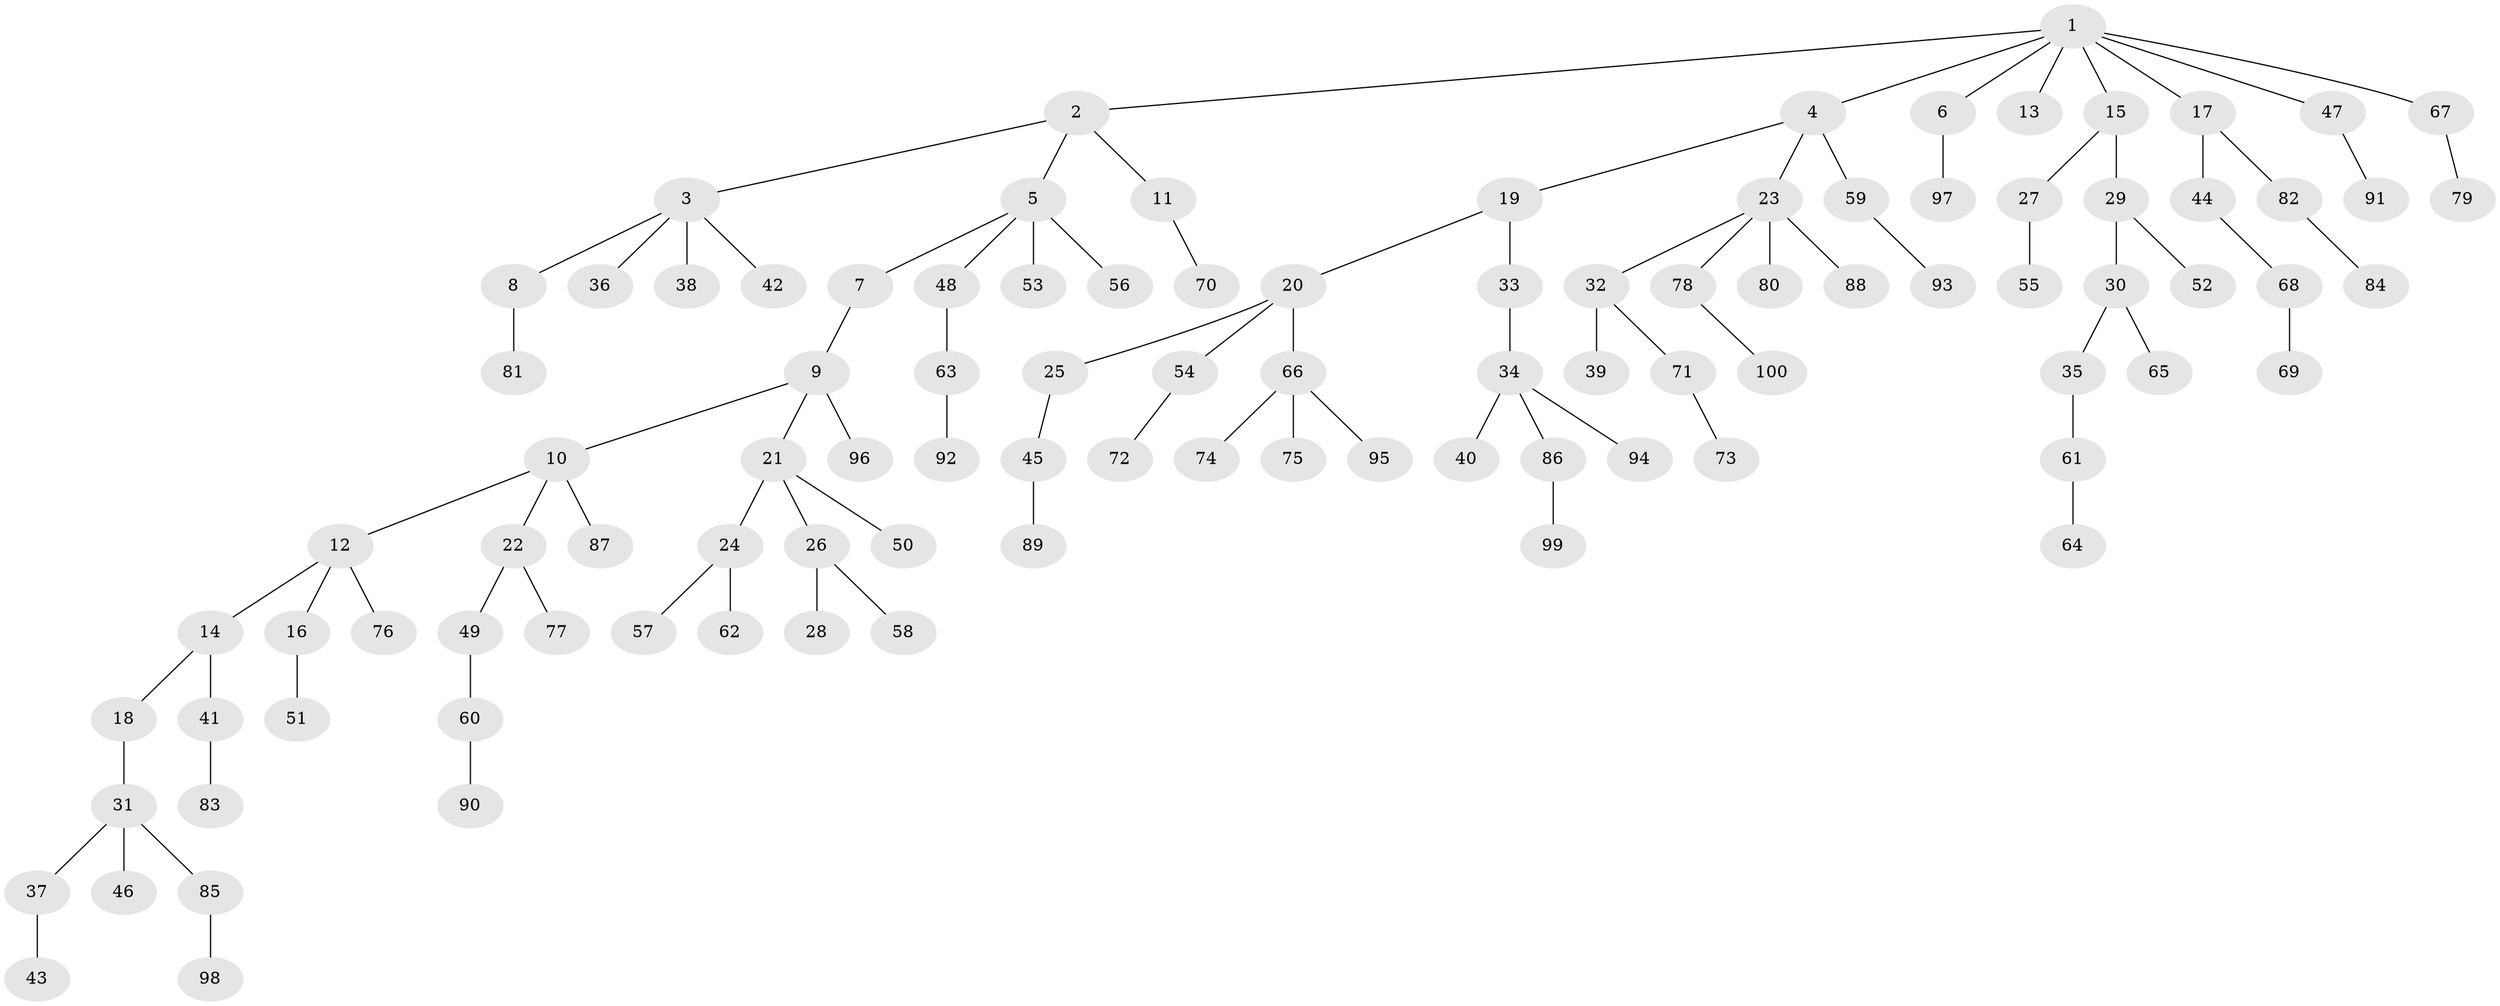 // Generated by graph-tools (version 1.1) at 2025/11/02/21/25 10:11:10]
// undirected, 100 vertices, 99 edges
graph export_dot {
graph [start="1"]
  node [color=gray90,style=filled];
  1;
  2;
  3;
  4;
  5;
  6;
  7;
  8;
  9;
  10;
  11;
  12;
  13;
  14;
  15;
  16;
  17;
  18;
  19;
  20;
  21;
  22;
  23;
  24;
  25;
  26;
  27;
  28;
  29;
  30;
  31;
  32;
  33;
  34;
  35;
  36;
  37;
  38;
  39;
  40;
  41;
  42;
  43;
  44;
  45;
  46;
  47;
  48;
  49;
  50;
  51;
  52;
  53;
  54;
  55;
  56;
  57;
  58;
  59;
  60;
  61;
  62;
  63;
  64;
  65;
  66;
  67;
  68;
  69;
  70;
  71;
  72;
  73;
  74;
  75;
  76;
  77;
  78;
  79;
  80;
  81;
  82;
  83;
  84;
  85;
  86;
  87;
  88;
  89;
  90;
  91;
  92;
  93;
  94;
  95;
  96;
  97;
  98;
  99;
  100;
  1 -- 2;
  1 -- 4;
  1 -- 6;
  1 -- 13;
  1 -- 15;
  1 -- 17;
  1 -- 47;
  1 -- 67;
  2 -- 3;
  2 -- 5;
  2 -- 11;
  3 -- 8;
  3 -- 36;
  3 -- 38;
  3 -- 42;
  4 -- 19;
  4 -- 23;
  4 -- 59;
  5 -- 7;
  5 -- 48;
  5 -- 53;
  5 -- 56;
  6 -- 97;
  7 -- 9;
  8 -- 81;
  9 -- 10;
  9 -- 21;
  9 -- 96;
  10 -- 12;
  10 -- 22;
  10 -- 87;
  11 -- 70;
  12 -- 14;
  12 -- 16;
  12 -- 76;
  14 -- 18;
  14 -- 41;
  15 -- 27;
  15 -- 29;
  16 -- 51;
  17 -- 44;
  17 -- 82;
  18 -- 31;
  19 -- 20;
  19 -- 33;
  20 -- 25;
  20 -- 54;
  20 -- 66;
  21 -- 24;
  21 -- 26;
  21 -- 50;
  22 -- 49;
  22 -- 77;
  23 -- 32;
  23 -- 78;
  23 -- 80;
  23 -- 88;
  24 -- 57;
  24 -- 62;
  25 -- 45;
  26 -- 28;
  26 -- 58;
  27 -- 55;
  29 -- 30;
  29 -- 52;
  30 -- 35;
  30 -- 65;
  31 -- 37;
  31 -- 46;
  31 -- 85;
  32 -- 39;
  32 -- 71;
  33 -- 34;
  34 -- 40;
  34 -- 86;
  34 -- 94;
  35 -- 61;
  37 -- 43;
  41 -- 83;
  44 -- 68;
  45 -- 89;
  47 -- 91;
  48 -- 63;
  49 -- 60;
  54 -- 72;
  59 -- 93;
  60 -- 90;
  61 -- 64;
  63 -- 92;
  66 -- 74;
  66 -- 75;
  66 -- 95;
  67 -- 79;
  68 -- 69;
  71 -- 73;
  78 -- 100;
  82 -- 84;
  85 -- 98;
  86 -- 99;
}
